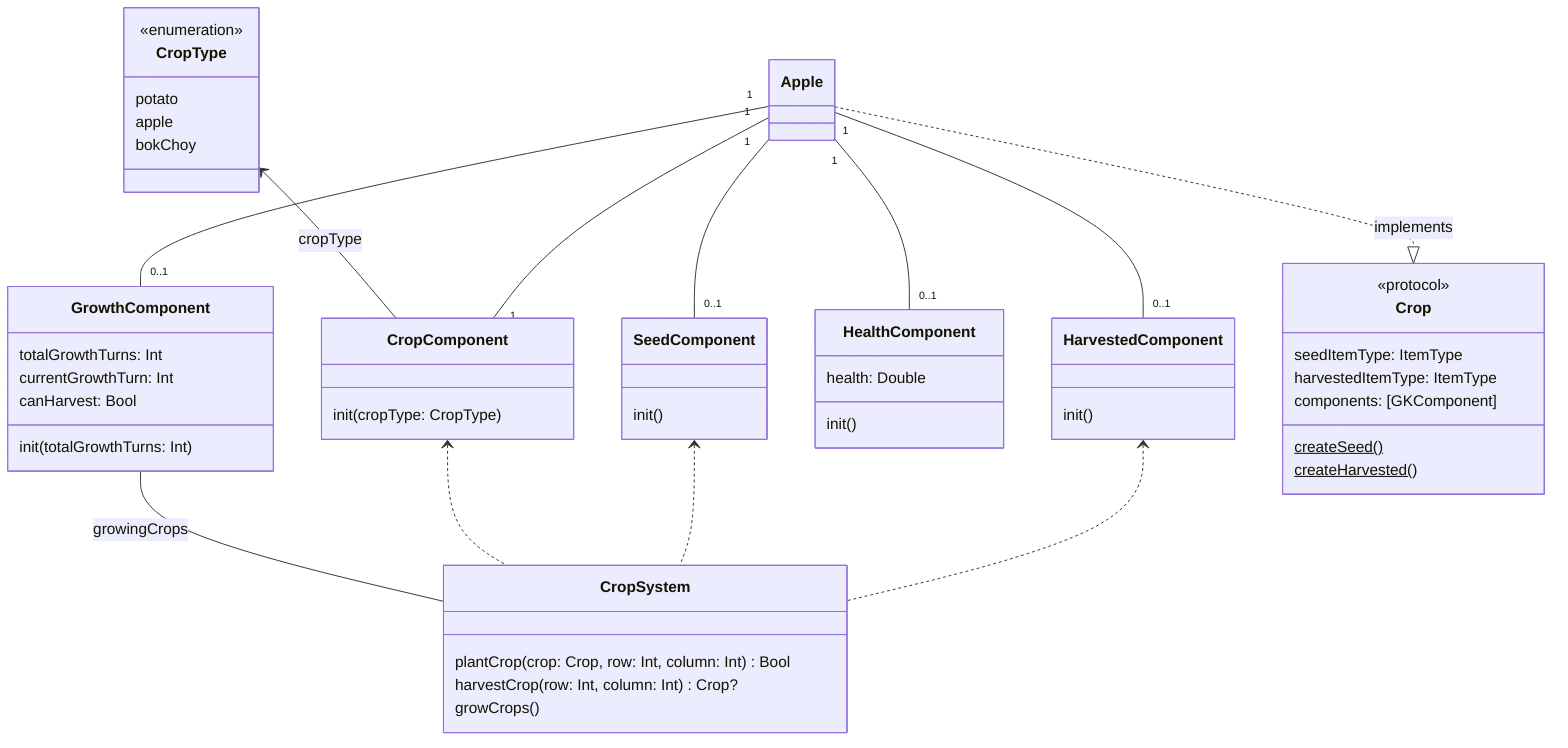 classDiagram
  class CropType {
    <<enumeration>>
    potato
    apple
    bokChoy
  }

  class CropComponent {
    init(cropType: CropType)
  }

  class GrowthComponent {
    totalGrowthTurns: Int
    currentGrowthTurn: Int
    canHarvest: Bool
    init(totalGrowthTurns: Int)
  }

  class HarvestedComponent {
    init()
  }

  class HealthComponent {
    health: Double
    init()
  }

  class SeedComponent {
    init()
  }

  class Crop {
    <<protocol>>
    seedItemType: ItemType
    harvestedItemType: ItemType
    components: [GKComponent]
    createSeed()$
    createHarvested()$
  }

  class Apple

  class CropSystem {
    plantCrop(crop: Crop, row: Int, column: Int) Bool
    harvestCrop(row: Int, column: Int) Crop?
    growCrops()
  }

  CropType <-- CropComponent: cropType
  Apple ..|> Crop: implements
  Apple "1" -- "0..1" HarvestedComponent
  Apple "1" -- "0..1" SeedComponent
  Apple "1" -- "0..1" HealthComponent
  Apple "1" -- "0..1" GrowthComponent
  Apple "1" -- "1" CropComponent
  GrowthComponent -- CropSystem: growingCrops
  CropComponent <.. CropSystem
  SeedComponent <.. CropSystem
  HarvestedComponent <.. CropSystem
